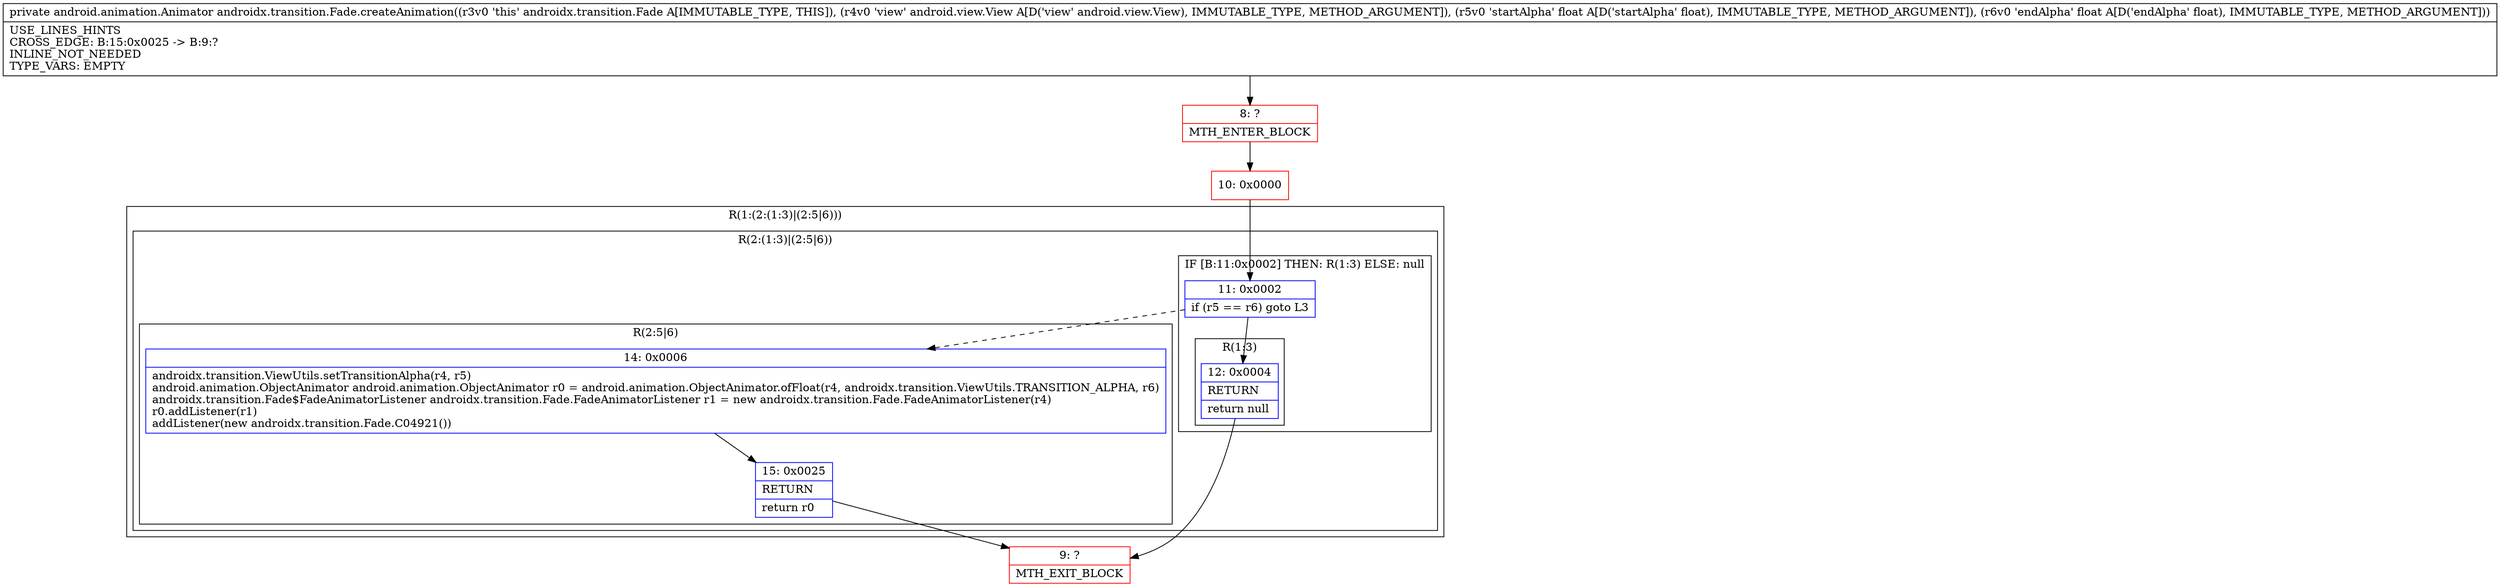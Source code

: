 digraph "CFG forandroidx.transition.Fade.createAnimation(Landroid\/view\/View;FF)Landroid\/animation\/Animator;" {
subgraph cluster_Region_1300451659 {
label = "R(1:(2:(1:3)|(2:5|6)))";
node [shape=record,color=blue];
subgraph cluster_Region_895959615 {
label = "R(2:(1:3)|(2:5|6))";
node [shape=record,color=blue];
subgraph cluster_IfRegion_2002575248 {
label = "IF [B:11:0x0002] THEN: R(1:3) ELSE: null";
node [shape=record,color=blue];
Node_11 [shape=record,label="{11\:\ 0x0002|if (r5 == r6) goto L3\l}"];
subgraph cluster_Region_1727226424 {
label = "R(1:3)";
node [shape=record,color=blue];
Node_12 [shape=record,label="{12\:\ 0x0004|RETURN\l|return null\l}"];
}
}
subgraph cluster_Region_361980714 {
label = "R(2:5|6)";
node [shape=record,color=blue];
Node_14 [shape=record,label="{14\:\ 0x0006|androidx.transition.ViewUtils.setTransitionAlpha(r4, r5)\landroid.animation.ObjectAnimator android.animation.ObjectAnimator r0 = android.animation.ObjectAnimator.ofFloat(r4, androidx.transition.ViewUtils.TRANSITION_ALPHA, r6)\landroidx.transition.Fade$FadeAnimatorListener androidx.transition.Fade.FadeAnimatorListener r1 = new androidx.transition.Fade.FadeAnimatorListener(r4)\lr0.addListener(r1)\laddListener(new androidx.transition.Fade.C04921())\l}"];
Node_15 [shape=record,label="{15\:\ 0x0025|RETURN\l|return r0\l}"];
}
}
}
Node_8 [shape=record,color=red,label="{8\:\ ?|MTH_ENTER_BLOCK\l}"];
Node_10 [shape=record,color=red,label="{10\:\ 0x0000}"];
Node_9 [shape=record,color=red,label="{9\:\ ?|MTH_EXIT_BLOCK\l}"];
MethodNode[shape=record,label="{private android.animation.Animator androidx.transition.Fade.createAnimation((r3v0 'this' androidx.transition.Fade A[IMMUTABLE_TYPE, THIS]), (r4v0 'view' android.view.View A[D('view' android.view.View), IMMUTABLE_TYPE, METHOD_ARGUMENT]), (r5v0 'startAlpha' float A[D('startAlpha' float), IMMUTABLE_TYPE, METHOD_ARGUMENT]), (r6v0 'endAlpha' float A[D('endAlpha' float), IMMUTABLE_TYPE, METHOD_ARGUMENT]))  | USE_LINES_HINTS\lCROSS_EDGE: B:15:0x0025 \-\> B:9:?\lINLINE_NOT_NEEDED\lTYPE_VARS: EMPTY\l}"];
MethodNode -> Node_8;Node_11 -> Node_12;
Node_11 -> Node_14[style=dashed];
Node_12 -> Node_9;
Node_14 -> Node_15;
Node_15 -> Node_9;
Node_8 -> Node_10;
Node_10 -> Node_11;
}

